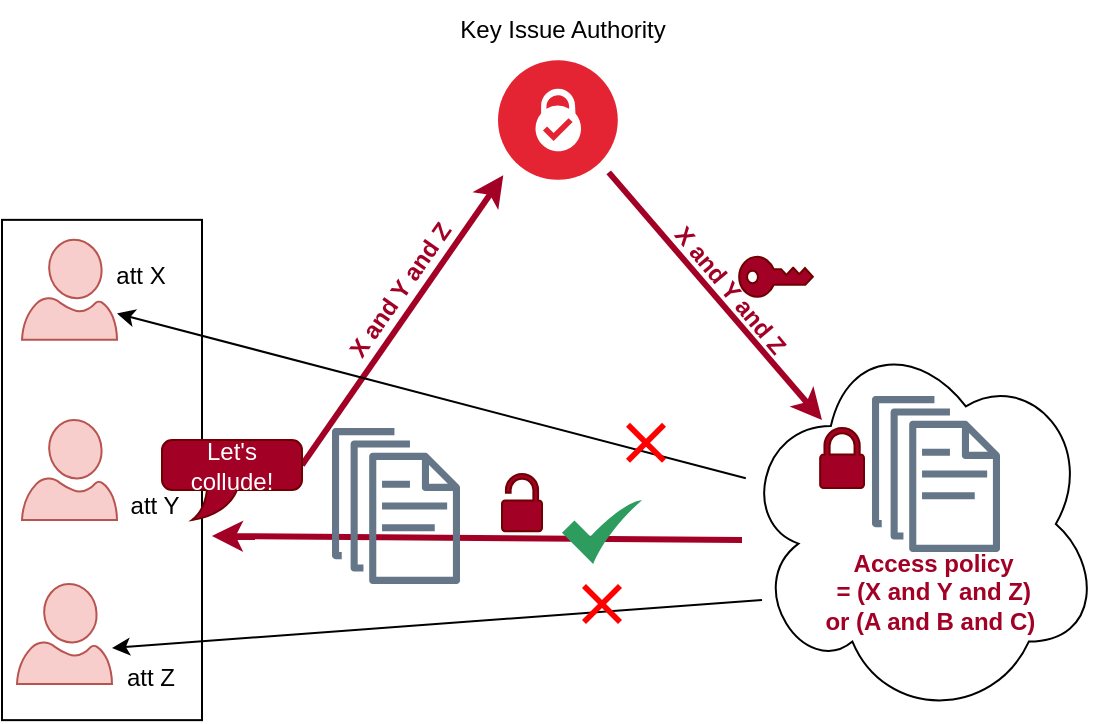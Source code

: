 <mxfile version="24.8.4">
  <diagram name="Page-1" id="tZQLknMaPcjguIIjqgyP">
    <mxGraphModel dx="956" dy="551" grid="1" gridSize="10" guides="1" tooltips="1" connect="1" arrows="1" fold="1" page="1" pageScale="1" pageWidth="827" pageHeight="1169" math="0" shadow="0">
      <root>
        <mxCell id="0" />
        <mxCell id="1" parent="0" />
        <mxCell id="DboaTYH2uHODqQAO1uhh-39" value="" style="rounded=0;whiteSpace=wrap;html=1;" vertex="1" parent="1">
          <mxGeometry x="170" y="299.93" width="100" height="250.14" as="geometry" />
        </mxCell>
        <mxCell id="DboaTYH2uHODqQAO1uhh-38" value="" style="ellipse;shape=cloud;whiteSpace=wrap;html=1;" vertex="1" parent="1">
          <mxGeometry x="539.42" y="354" width="180" height="196" as="geometry" />
        </mxCell>
        <mxCell id="DboaTYH2uHODqQAO1uhh-1" value="" style="verticalLabelPosition=bottom;html=1;verticalAlign=top;align=center;strokeColor=#b85450;fillColor=#f8cecc;shape=mxgraph.azure.user;" vertex="1" parent="1">
          <mxGeometry x="180" y="309.86" width="47.5" height="50" as="geometry" />
        </mxCell>
        <mxCell id="DboaTYH2uHODqQAO1uhh-2" value="" style="verticalLabelPosition=bottom;html=1;verticalAlign=top;align=center;strokeColor=#b85450;fillColor=#f8cecc;shape=mxgraph.azure.user;" vertex="1" parent="1">
          <mxGeometry x="180" y="400" width="47.5" height="50" as="geometry" />
        </mxCell>
        <mxCell id="DboaTYH2uHODqQAO1uhh-3" value="" style="verticalLabelPosition=bottom;html=1;verticalAlign=top;align=center;strokeColor=#b85450;fillColor=#f8cecc;shape=mxgraph.azure.user;" vertex="1" parent="1">
          <mxGeometry x="177.5" y="482" width="47.5" height="50" as="geometry" />
        </mxCell>
        <mxCell id="DboaTYH2uHODqQAO1uhh-5" value="" style="sketch=0;outlineConnect=0;dashed=0;verticalLabelPosition=bottom;verticalAlign=top;align=center;html=1;fontSize=12;fontStyle=0;aspect=fixed;pointerEvents=1;shape=mxgraph.aws4.documents;fillColor=#647687;strokeColor=#314354;fontColor=#ffffff;" vertex="1" parent="1">
          <mxGeometry x="605" y="388" width="64" height="78" as="geometry" />
        </mxCell>
        <mxCell id="DboaTYH2uHODqQAO1uhh-7" value="&lt;b&gt;&lt;font color=&quot;#a20025&quot;&gt;Access policy&amp;nbsp;&lt;/font&gt;&lt;/b&gt;&lt;div&gt;&lt;b&gt;&lt;font color=&quot;#a20025&quot;&gt;= (X and Y and Z)&amp;nbsp;&lt;/font&gt;&lt;/b&gt;&lt;/div&gt;&lt;div&gt;&lt;b&gt;&lt;font color=&quot;#a20025&quot;&gt;or (A and B and C) &amp;nbsp;&lt;/font&gt;&lt;/b&gt;&lt;/div&gt;" style="text;html=1;align=center;verticalAlign=middle;resizable=0;points=[];autosize=1;strokeColor=none;fillColor=none;" vertex="1" parent="1">
          <mxGeometry x="567" y="456" width="140" height="60" as="geometry" />
        </mxCell>
        <mxCell id="DboaTYH2uHODqQAO1uhh-8" value="att X" style="text;html=1;align=center;verticalAlign=middle;resizable=0;points=[];autosize=1;strokeColor=none;fillColor=none;" vertex="1" parent="1">
          <mxGeometry x="214" y="312.93" width="50" height="30" as="geometry" />
        </mxCell>
        <mxCell id="DboaTYH2uHODqQAO1uhh-9" value="att Y" style="text;html=1;align=center;verticalAlign=middle;resizable=0;points=[];autosize=1;strokeColor=none;fillColor=none;" vertex="1" parent="1">
          <mxGeometry x="221" y="428" width="50" height="30" as="geometry" />
        </mxCell>
        <mxCell id="DboaTYH2uHODqQAO1uhh-10" value="att Z" style="text;html=1;align=center;verticalAlign=middle;resizable=0;points=[];autosize=1;strokeColor=none;fillColor=none;" vertex="1" parent="1">
          <mxGeometry x="219" y="514" width="50" height="30" as="geometry" />
        </mxCell>
        <mxCell id="DboaTYH2uHODqQAO1uhh-12" value="" style="sketch=0;pointerEvents=1;shadow=0;dashed=0;html=1;strokeColor=#6F0000;labelPosition=center;verticalLabelPosition=bottom;verticalAlign=top;outlineConnect=0;align=center;shape=mxgraph.office.security.lock_protected;fillColor=#a20025;fontColor=#ffffff;" vertex="1" parent="1">
          <mxGeometry x="579.08" y="404" width="21.92" height="30" as="geometry" />
        </mxCell>
        <mxCell id="DboaTYH2uHODqQAO1uhh-13" value="" style="sketch=0;pointerEvents=1;shadow=0;dashed=0;html=1;strokeColor=#6F0000;labelPosition=center;verticalLabelPosition=bottom;verticalAlign=top;outlineConnect=0;align=center;shape=mxgraph.office.security.key_permissions;fillColor=#a20025;rotation=-90;fontColor=#ffffff;" vertex="1" parent="1">
          <mxGeometry x="547" y="310.0" width="20" height="36.85" as="geometry" />
        </mxCell>
        <mxCell id="DboaTYH2uHODqQAO1uhh-14" value="" style="endArrow=classic;html=1;rounded=0;exitX=0.167;exitY=1.133;exitDx=0;exitDy=0;exitPerimeter=0;strokeWidth=3;strokeColor=#A20025;" edge="1" parent="1">
          <mxGeometry width="50" height="50" relative="1" as="geometry">
            <mxPoint x="473.35" y="276.19" as="sourcePoint" />
            <mxPoint x="580" y="400" as="targetPoint" />
          </mxGeometry>
        </mxCell>
        <mxCell id="DboaTYH2uHODqQAO1uhh-15" value="" style="endArrow=classic;html=1;rounded=0;entryX=0.044;entryY=0.961;entryDx=0;entryDy=0;exitX=0;exitY=0;exitDx=70;exitDy=12.5;exitPerimeter=0;entryPerimeter=0;strokeWidth=3;fillColor=#a20025;strokeColor=#A20025;" edge="1" parent="1" source="DboaTYH2uHODqQAO1uhh-21" target="DboaTYH2uHODqQAO1uhh-25">
          <mxGeometry width="50" height="50" relative="1" as="geometry">
            <mxPoint x="320" y="400" as="sourcePoint" />
            <mxPoint x="449.569" y="299.5" as="targetPoint" />
          </mxGeometry>
        </mxCell>
        <mxCell id="DboaTYH2uHODqQAO1uhh-17" value="&lt;font color=&quot;#a20025&quot;&gt;X and Y and Z&lt;/font&gt;" style="text;html=1;align=center;verticalAlign=middle;resizable=0;points=[];autosize=1;strokeColor=none;fillColor=none;rotation=-55;fontStyle=1" vertex="1" parent="1">
          <mxGeometry x="318.5" y="320.73" width="100" height="30" as="geometry" />
        </mxCell>
        <mxCell id="DboaTYH2uHODqQAO1uhh-19" value="" style="endArrow=classic;html=1;rounded=0;strokeWidth=3;strokeColor=#A20025;" edge="1" parent="1">
          <mxGeometry width="50" height="50" relative="1" as="geometry">
            <mxPoint x="540" y="460" as="sourcePoint" />
            <mxPoint x="275" y="458" as="targetPoint" />
          </mxGeometry>
        </mxCell>
        <mxCell id="DboaTYH2uHODqQAO1uhh-21" value="Let&#39;s collude!" style="whiteSpace=wrap;html=1;shape=mxgraph.basic.roundRectCallout;dx=30;dy=15;size=5;boundedLbl=1;fillColor=#a20025;strokeColor=#6F0000;fontColor=#ffffff;" vertex="1" parent="1">
          <mxGeometry x="250" y="410" width="70" height="40" as="geometry" />
        </mxCell>
        <mxCell id="DboaTYH2uHODqQAO1uhh-24" value="" style="sketch=0;pointerEvents=1;shadow=0;dashed=0;html=1;strokeColor=#6F0000;fillColor=#a20025;labelPosition=center;verticalLabelPosition=bottom;verticalAlign=top;outlineConnect=0;align=center;shape=mxgraph.office.security.lock_unprotected;fontColor=#ffffff;" vertex="1" parent="1">
          <mxGeometry x="420" y="427" width="20" height="28.57" as="geometry" />
        </mxCell>
        <mxCell id="DboaTYH2uHODqQAO1uhh-25" value="" style="image;aspect=fixed;perimeter=ellipsePerimeter;html=1;align=center;shadow=0;dashed=0;fontColor=#4277BB;labelBackgroundColor=default;fontSize=12;spacingTop=3;image=img/lib/ibm/blockchain/certificate_authority.svg;" vertex="1" parent="1">
          <mxGeometry x="418" y="220" width="60" height="60" as="geometry" />
        </mxCell>
        <mxCell id="DboaTYH2uHODqQAO1uhh-26" value="Key Issue Authority" style="text;html=1;align=center;verticalAlign=middle;resizable=0;points=[];autosize=1;strokeColor=none;fillColor=none;" vertex="1" parent="1">
          <mxGeometry x="385" y="190" width="130" height="30" as="geometry" />
        </mxCell>
        <mxCell id="DboaTYH2uHODqQAO1uhh-29" value="&lt;font color=&quot;#a20025&quot;&gt;X and Y and Z&lt;/font&gt;" style="text;html=1;align=center;verticalAlign=middle;resizable=0;points=[];autosize=1;strokeColor=none;fillColor=none;rotation=50;fontStyle=1" vertex="1" parent="1">
          <mxGeometry x="484" y="319.86" width="100" height="30" as="geometry" />
        </mxCell>
        <mxCell id="DboaTYH2uHODqQAO1uhh-30" value="" style="sketch=0;outlineConnect=0;dashed=0;verticalLabelPosition=bottom;verticalAlign=top;align=center;html=1;fontSize=12;fontStyle=0;aspect=fixed;pointerEvents=1;shape=mxgraph.aws4.documents;fillColor=#647687;strokeColor=#314354;fontColor=#ffffff;" vertex="1" parent="1">
          <mxGeometry x="335" y="404" width="64" height="78" as="geometry" />
        </mxCell>
        <mxCell id="DboaTYH2uHODqQAO1uhh-31" value="" style="endArrow=classic;html=1;rounded=0;" edge="1" parent="1">
          <mxGeometry width="50" height="50" relative="1" as="geometry">
            <mxPoint x="550" y="490" as="sourcePoint" />
            <mxPoint x="225" y="514" as="targetPoint" />
          </mxGeometry>
        </mxCell>
        <mxCell id="DboaTYH2uHODqQAO1uhh-32" value="" style="shape=mxgraph.mockup.markup.redX;fillColor=#ff0000;html=1;shadow=0;whiteSpace=wrap;strokeColor=none;" vertex="1" parent="1">
          <mxGeometry x="460" y="482" width="20" height="20" as="geometry" />
        </mxCell>
        <mxCell id="DboaTYH2uHODqQAO1uhh-33" value="" style="sketch=0;html=1;aspect=fixed;strokeColor=none;shadow=0;align=center;fillColor=#2D9C5E;verticalAlign=top;labelPosition=center;verticalLabelPosition=bottom;shape=mxgraph.gcp2.check" vertex="1" parent="1">
          <mxGeometry x="450" y="440" width="40" height="32" as="geometry" />
        </mxCell>
        <mxCell id="DboaTYH2uHODqQAO1uhh-34" value="" style="endArrow=classic;html=1;rounded=0;" edge="1" parent="1" source="DboaTYH2uHODqQAO1uhh-38">
          <mxGeometry width="50" height="50" relative="1" as="geometry">
            <mxPoint x="467.5" y="406.73" as="sourcePoint" />
            <mxPoint x="227.5" y="346.73" as="targetPoint" />
          </mxGeometry>
        </mxCell>
        <mxCell id="DboaTYH2uHODqQAO1uhh-35" value="" style="shape=mxgraph.mockup.markup.redX;fillColor=#ff0000;html=1;shadow=0;whiteSpace=wrap;strokeColor=none;" vertex="1" parent="1">
          <mxGeometry x="482" y="401.43" width="20" height="20" as="geometry" />
        </mxCell>
      </root>
    </mxGraphModel>
  </diagram>
</mxfile>
